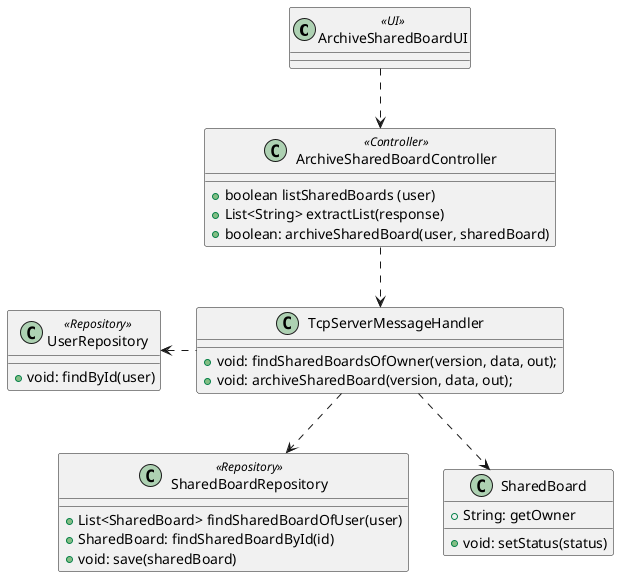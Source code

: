 @startuml

class ArchiveSharedBoardUI <<UI>> {
}

class ArchiveSharedBoardController <<Controller>> {
    + boolean listSharedBoards (user)
    + List<String> extractList(response)
    + boolean: archiveSharedBoard(user, sharedBoard)
}

class TcpServerMessageHandler {
     +void: findSharedBoardsOfOwner(version, data, out);
     +void: archiveSharedBoard(version, data, out);
}


class UserRepository <<Repository>> {
    + void: findById(user)
}

class SharedBoardRepository <<Repository>>{
    + List<SharedBoard> findSharedBoardOfUser(user)
    + SharedBoard: findSharedBoardById(id)
    + void: save(sharedBoard)
}

class SharedBoard {
    + String: getOwner
    + void: setStatus(status)
}






ArchiveSharedBoardUI ..> ArchiveSharedBoardController
ArchiveSharedBoardController ..> TcpServerMessageHandler
TcpServerMessageHandler..>SharedBoardRepository
TcpServerMessageHandler .left> UserRepository
TcpServerMessageHandler ..> SharedBoard



@enduml